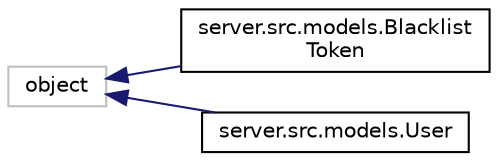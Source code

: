 digraph "Graphical Class Hierarchy"
{
  edge [fontname="Helvetica",fontsize="10",labelfontname="Helvetica",labelfontsize="10"];
  node [fontname="Helvetica",fontsize="10",shape=record];
  rankdir="LR";
  Node1 [label="object",height=0.2,width=0.4,color="grey75", fillcolor="white", style="filled"];
  Node1 -> Node2 [dir="back",color="midnightblue",fontsize="10",style="solid",fontname="Helvetica"];
  Node2 [label="server.src.models.Blacklist\lToken",height=0.2,width=0.4,color="black", fillcolor="white", style="filled",URL="$classserver_1_1src_1_1models_1_1_blacklist_token.html"];
  Node1 -> Node3 [dir="back",color="midnightblue",fontsize="10",style="solid",fontname="Helvetica"];
  Node3 [label="server.src.models.User",height=0.2,width=0.4,color="black", fillcolor="white", style="filled",URL="$classserver_1_1src_1_1models_1_1_user.html"];
}
